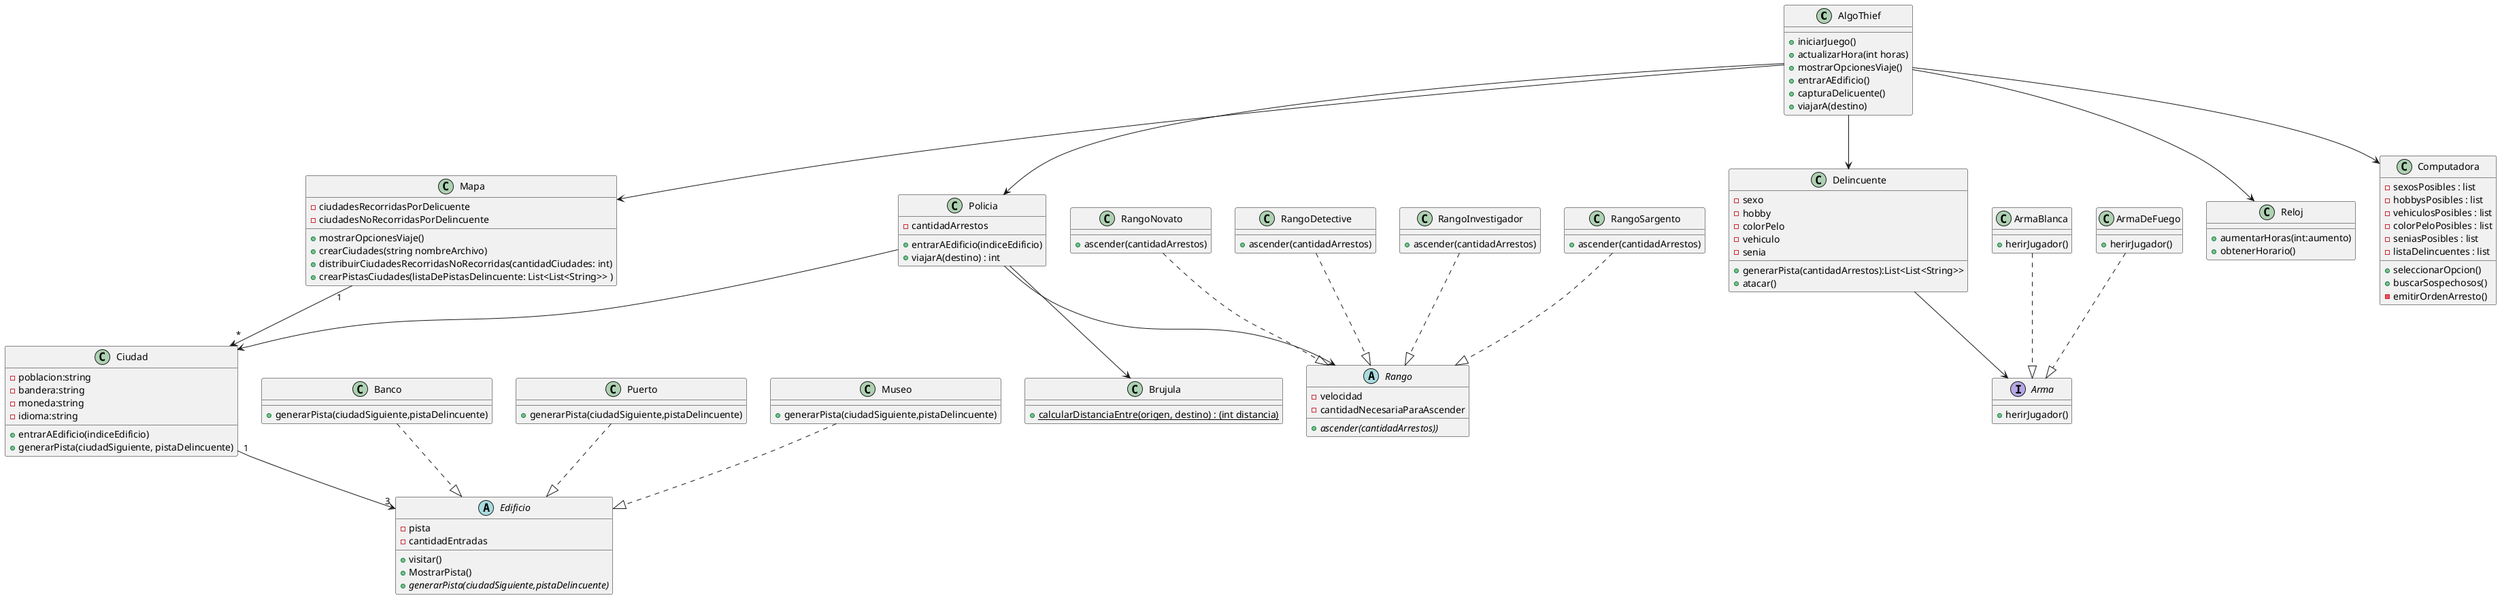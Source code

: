 "Version 3"

@startuml

/' ********** CLASES ********** '/

class AlgoThief{
+ iniciarJuego()
+ actualizarHora(int horas)
+ mostrarOpcionesViaje()
+ entrarAEdificio()
+ capturaDelicuente()
+ viajarA(destino)
}

class Mapa{
-ciudadesRecorridasPorDelicuente
-ciudadesNoRecorridasPorDelincuente

+ mostrarOpcionesViaje()
+ crearCiudades(string nombreArchivo)
+ distribuirCiudadesRecorridasNoRecorridas(cantidadCiudades: int)
+ crearPistasCiudades(listaDePistasDelincuente: List<List<String>> )
}

class Policia{
-cantidadArrestos

+ entrarAEdificio(indiceEdificio)
+ viajarA(destino) : int

}

abstract class Rango{
-velocidad
-cantidadNecesariaParaAscender

+ {abstract} ascender(cantidadArrestos))
}

class RangoNovato{
+ascender(cantidadArrestos)
}

class RangoDetective{
+ascender(cantidadArrestos)
}

class RangoInvestigador{
+ascender(cantidadArrestos)
}

class RangoSargento{
+ascender(cantidadArrestos)
}

class Delincuente{
-sexo
-hobby
-colorPelo
-vehiculo
-senia

+generarPista(cantidadArrestos):List<List<String>>
+atacar()
}

class Brujula{

{static} +calcularDistanciaEntre(origen, destino) : (int distancia)
}


class Ciudad{
-poblacion:string
-bandera:string
-moneda:string
-idioma:string

+entrarAEdificio(indiceEdificio)
+generarPista(ciudadSiguiente, pistaDelincuente)
}

class Reloj{

+aumentarHoras(int:aumento)
+obtenerHorario()
}

abstract class Edificio{
-pista
-cantidadEntradas
+visitar()
+ MostrarPista()
+ {abstract} generarPista(ciudadSiguiente,pistaDelincuente)
}

class Banco{
+ generarPista(ciudadSiguiente,pistaDelincuente)
}

class Puerto{
+ generarPista(ciudadSiguiente,pistaDelincuente)
}

class Museo{
+ generarPista(ciudadSiguiente,pistaDelincuente)
}

class Computadora{
-sexosPosibles : list
-hobbysPosibles : list
-vehiculosPosibles : list
-colorPeloPosibles : list
-seniasPosibles : list
-listaDelincuentes : list

+seleccionarOpcion()
+buscarSospechosos()
-emitirOrdenArresto()
}

interface Arma{
+herirJugador()
}

class ArmaBlanca{
+herirJugador()
}

class ArmaDeFuego{
+herirJugador()
}

/' ********** DEPENDENCIAS ********** '/

AlgoThief --> Policia
AlgoThief --> Reloj
AlgoThief --> Delincuente
AlgoThief --> Mapa
AlgoThief --> Computadora

Mapa "1" --> "*" Ciudad

Museo ..|> Edificio
Banco ..|> Edificio
Puerto ..|> Edificio

Policia --> Ciudad

Policia --> Brujula
Policia --> Rango
RangoNovato ..|> Rango
RangoDetective ..|> Rango
RangoSargento ..|> Rango
RangoInvestigador ..|> Rango

Delincuente --> Arma

ArmaBlanca ..|> Arma
ArmaDeFuego ..|> Arma


Ciudad "1" --> "3" Edificio


@enduml




